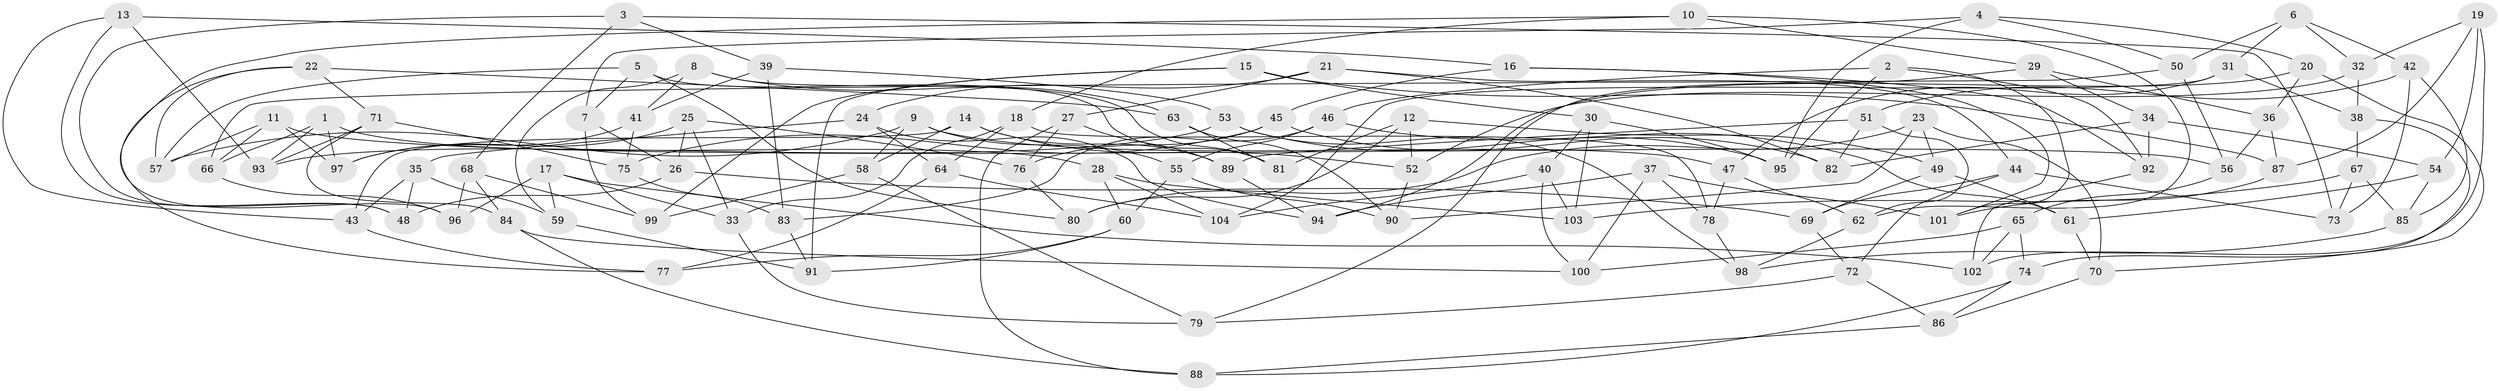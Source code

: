 // Generated by graph-tools (version 1.1) at 2025/50/03/09/25 03:50:48]
// undirected, 104 vertices, 208 edges
graph export_dot {
graph [start="1"]
  node [color=gray90,style=filled];
  1;
  2;
  3;
  4;
  5;
  6;
  7;
  8;
  9;
  10;
  11;
  12;
  13;
  14;
  15;
  16;
  17;
  18;
  19;
  20;
  21;
  22;
  23;
  24;
  25;
  26;
  27;
  28;
  29;
  30;
  31;
  32;
  33;
  34;
  35;
  36;
  37;
  38;
  39;
  40;
  41;
  42;
  43;
  44;
  45;
  46;
  47;
  48;
  49;
  50;
  51;
  52;
  53;
  54;
  55;
  56;
  57;
  58;
  59;
  60;
  61;
  62;
  63;
  64;
  65;
  66;
  67;
  68;
  69;
  70;
  71;
  72;
  73;
  74;
  75;
  76;
  77;
  78;
  79;
  80;
  81;
  82;
  83;
  84;
  85;
  86;
  87;
  88;
  89;
  90;
  91;
  92;
  93;
  94;
  95;
  96;
  97;
  98;
  99;
  100;
  101;
  102;
  103;
  104;
  1 -- 66;
  1 -- 97;
  1 -- 93;
  1 -- 28;
  2 -- 95;
  2 -- 92;
  2 -- 101;
  2 -- 46;
  3 -- 73;
  3 -- 48;
  3 -- 39;
  3 -- 68;
  4 -- 20;
  4 -- 50;
  4 -- 95;
  4 -- 7;
  5 -- 7;
  5 -- 80;
  5 -- 81;
  5 -- 57;
  6 -- 42;
  6 -- 50;
  6 -- 32;
  6 -- 31;
  7 -- 26;
  7 -- 99;
  8 -- 81;
  8 -- 63;
  8 -- 59;
  8 -- 41;
  9 -- 47;
  9 -- 58;
  9 -- 57;
  9 -- 55;
  10 -- 29;
  10 -- 62;
  10 -- 96;
  10 -- 18;
  11 -- 97;
  11 -- 57;
  11 -- 56;
  11 -- 66;
  12 -- 52;
  12 -- 49;
  12 -- 81;
  12 -- 80;
  13 -- 16;
  13 -- 43;
  13 -- 93;
  13 -- 48;
  14 -- 52;
  14 -- 58;
  14 -- 89;
  14 -- 43;
  15 -- 30;
  15 -- 91;
  15 -- 99;
  15 -- 87;
  16 -- 45;
  16 -- 101;
  16 -- 92;
  17 -- 33;
  17 -- 102;
  17 -- 96;
  17 -- 59;
  18 -- 33;
  18 -- 78;
  18 -- 64;
  19 -- 87;
  19 -- 32;
  19 -- 54;
  19 -- 102;
  20 -- 70;
  20 -- 94;
  20 -- 36;
  21 -- 24;
  21 -- 27;
  21 -- 44;
  21 -- 82;
  22 -- 63;
  22 -- 57;
  22 -- 77;
  22 -- 71;
  23 -- 80;
  23 -- 90;
  23 -- 70;
  23 -- 49;
  24 -- 94;
  24 -- 35;
  24 -- 64;
  25 -- 76;
  25 -- 33;
  25 -- 97;
  25 -- 26;
  26 -- 69;
  26 -- 48;
  27 -- 88;
  27 -- 76;
  27 -- 89;
  28 -- 104;
  28 -- 103;
  28 -- 60;
  29 -- 79;
  29 -- 34;
  29 -- 36;
  30 -- 103;
  30 -- 95;
  30 -- 40;
  31 -- 38;
  31 -- 47;
  31 -- 104;
  32 -- 52;
  32 -- 38;
  33 -- 79;
  34 -- 92;
  34 -- 82;
  34 -- 54;
  35 -- 59;
  35 -- 43;
  35 -- 48;
  36 -- 87;
  36 -- 56;
  37 -- 100;
  37 -- 101;
  37 -- 94;
  37 -- 78;
  38 -- 74;
  38 -- 67;
  39 -- 53;
  39 -- 83;
  39 -- 41;
  40 -- 100;
  40 -- 103;
  40 -- 104;
  41 -- 75;
  41 -- 97;
  42 -- 73;
  42 -- 85;
  42 -- 51;
  43 -- 77;
  44 -- 69;
  44 -- 72;
  44 -- 73;
  45 -- 76;
  45 -- 82;
  45 -- 75;
  46 -- 55;
  46 -- 83;
  46 -- 61;
  47 -- 78;
  47 -- 62;
  49 -- 61;
  49 -- 69;
  50 -- 56;
  50 -- 66;
  51 -- 62;
  51 -- 89;
  51 -- 82;
  52 -- 90;
  53 -- 93;
  53 -- 95;
  53 -- 98;
  54 -- 85;
  54 -- 61;
  55 -- 60;
  55 -- 90;
  56 -- 65;
  58 -- 79;
  58 -- 99;
  59 -- 91;
  60 -- 91;
  60 -- 77;
  61 -- 70;
  62 -- 98;
  63 -- 90;
  63 -- 81;
  64 -- 77;
  64 -- 104;
  65 -- 102;
  65 -- 74;
  65 -- 100;
  66 -- 96;
  67 -- 85;
  67 -- 103;
  67 -- 73;
  68 -- 84;
  68 -- 99;
  68 -- 96;
  69 -- 72;
  70 -- 86;
  71 -- 75;
  71 -- 84;
  71 -- 93;
  72 -- 79;
  72 -- 86;
  74 -- 88;
  74 -- 86;
  75 -- 83;
  76 -- 80;
  78 -- 98;
  83 -- 91;
  84 -- 100;
  84 -- 88;
  85 -- 98;
  86 -- 88;
  87 -- 101;
  89 -- 94;
  92 -- 102;
}
